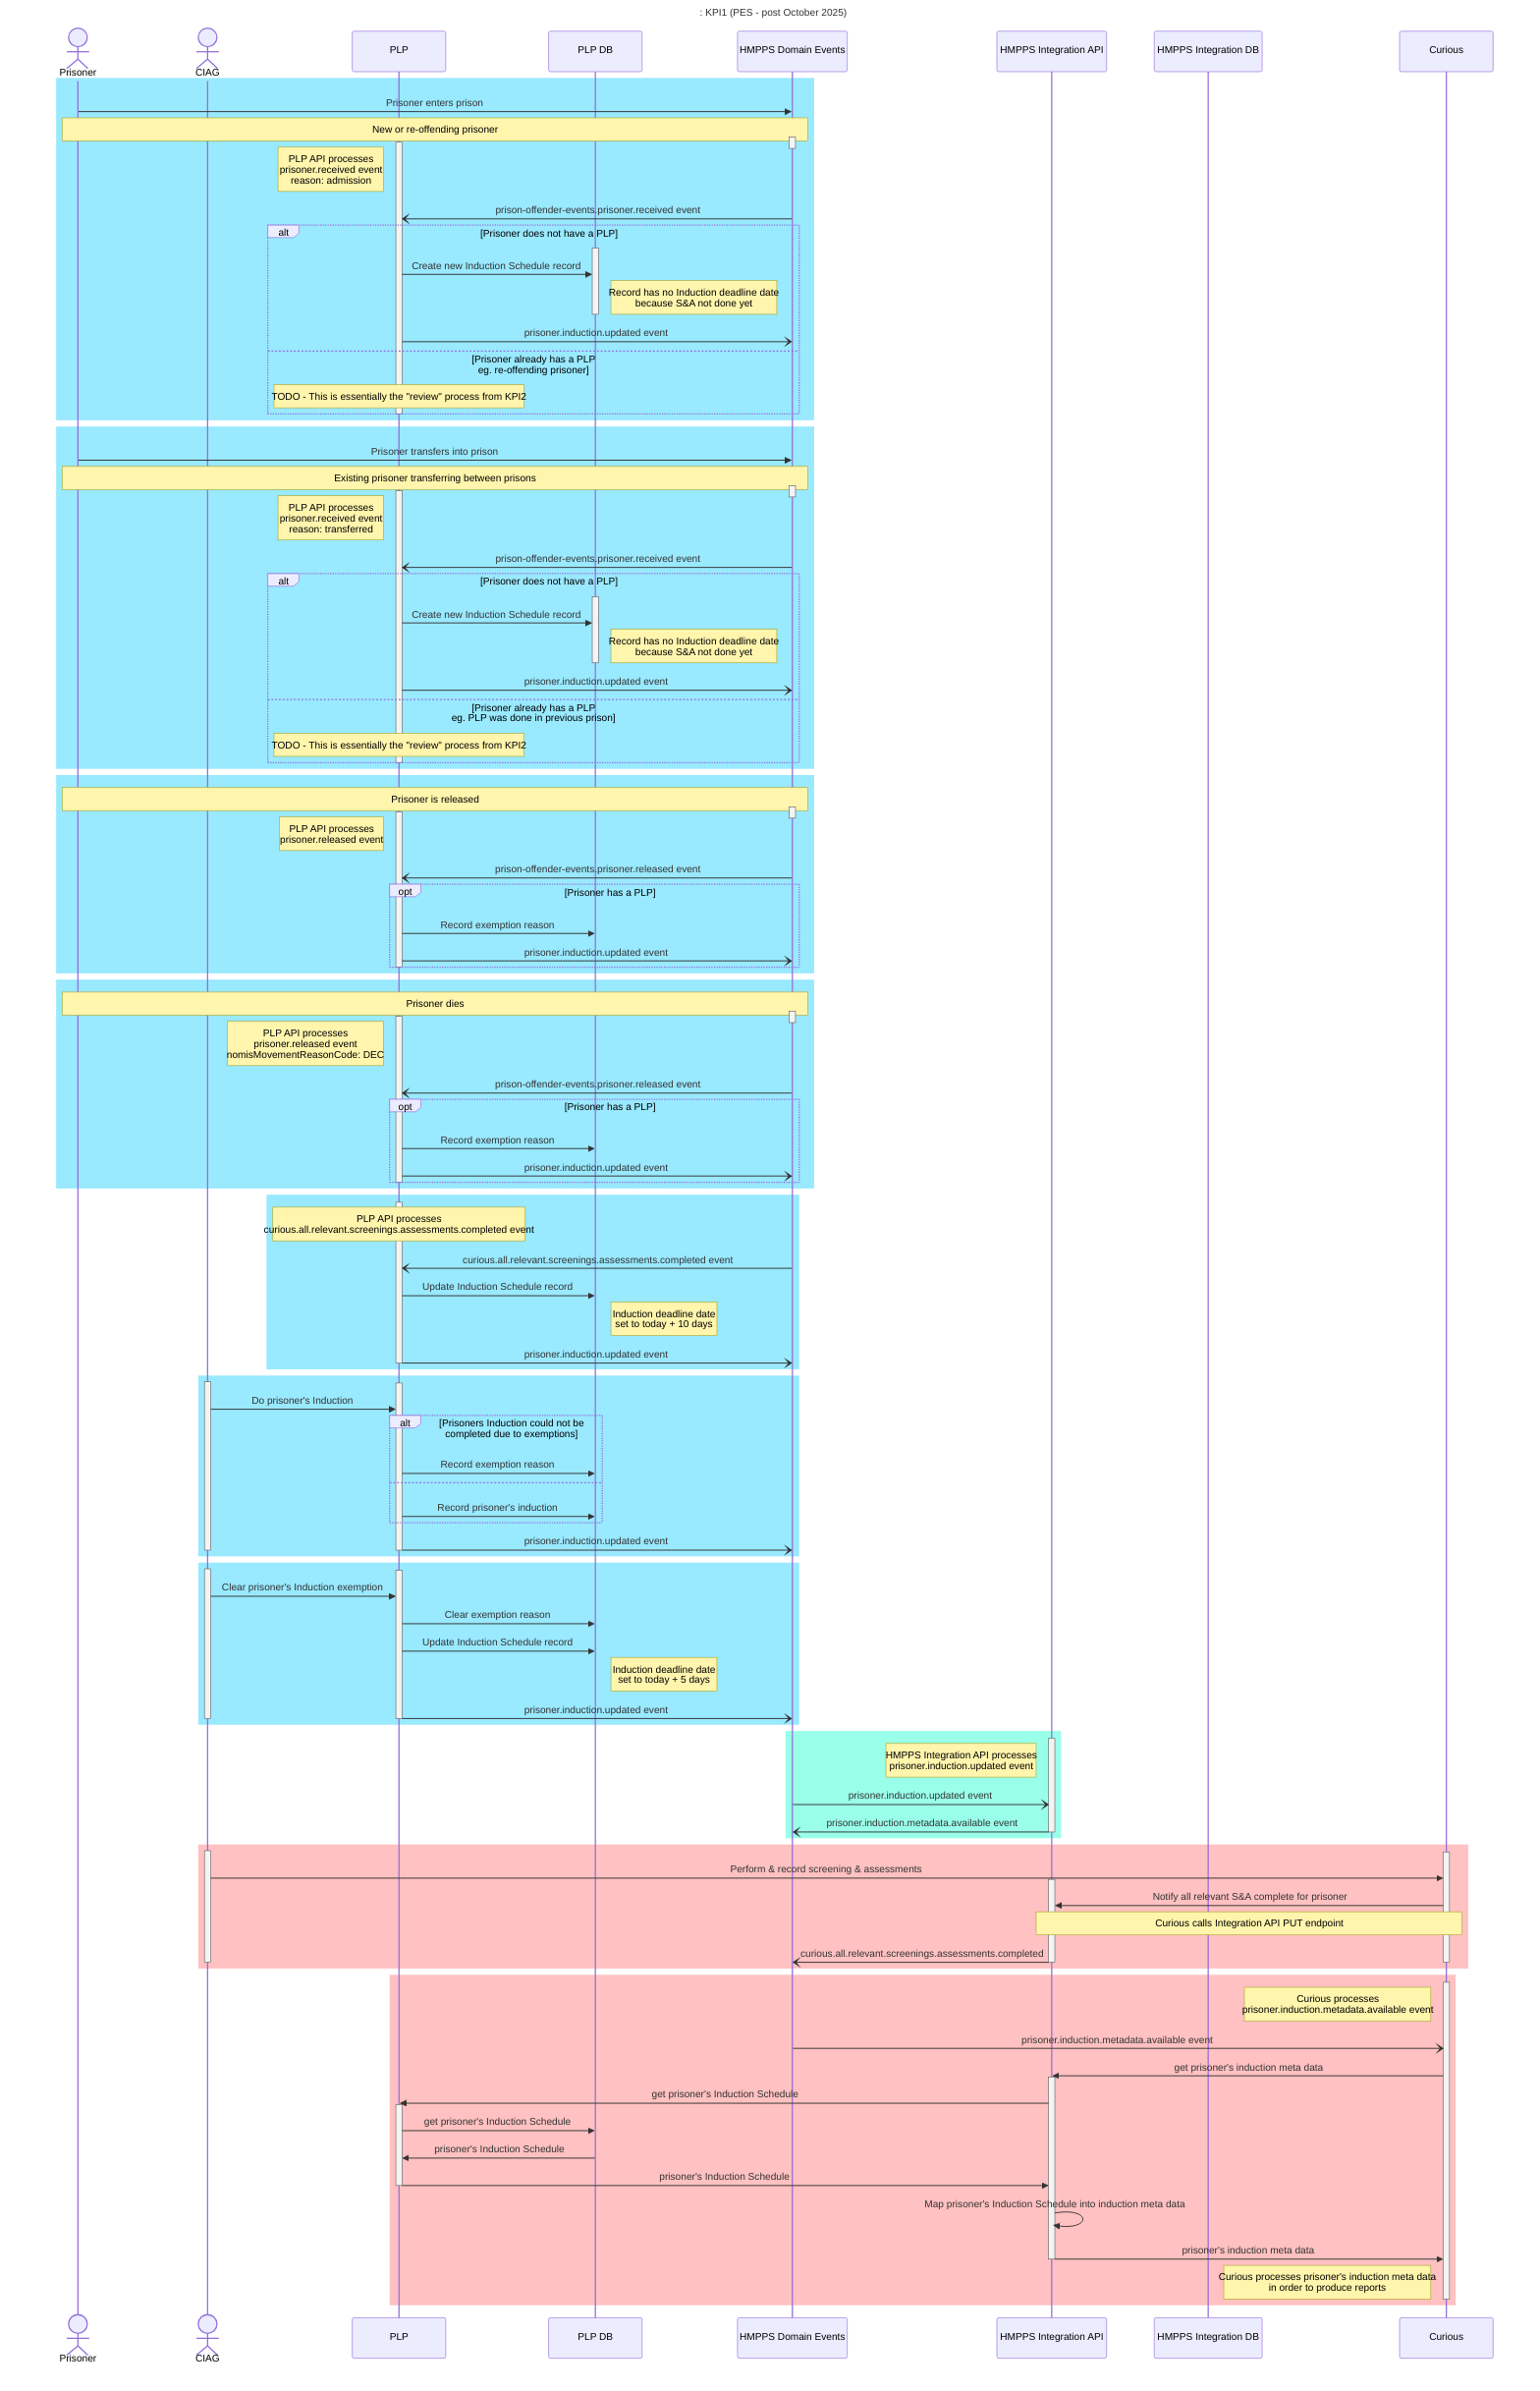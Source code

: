 sequenceDiagram
  title : KPI1 (PES - post October 2025)

  actor Prisoner as Prisoner
  actor CIAG as CIAG
  participant PLP as PLP
  participant PLPDB as PLP DB
  participant DomainEvents as HMPPS Domain Events
  participant Integration as HMPPS Integration API
  participant IntegrationDB as HMPPS Integration DB
  participant Curious as Curious

  rect rgba(0, 200, 255, 0.4)
    Prisoner ->> DomainEvents: Prisoner enters prison
    note over Prisoner, DomainEvents: New or re-offending prisoner
    activate DomainEvents
    deactivate DomainEvents

    activate PLP
      note left of PLP: PLP API processes<br/>prisoner.received event<br/>reason: admission
      DomainEvents -) PLP: prison-offender-events.prisoner.received event
      alt Prisoner does not have a PLP
        activate PLPDB
          PLP ->> PLPDB: Create new Induction Schedule record
          note right of PLPDB: Record has no Induction deadline date<br/>because S&A not done yet
        deactivate PLPDB
        PLP -) DomainEvents: prisoner.induction.updated event
      else Prisoner already has a PLP<br/>eg. re-offending prisoner
        note over PLP: TODO - This is essentially the "review" process from KPI2
      end
    deactivate PLP
  end

  rect rgba(0, 200, 255, 0.4)
    Prisoner ->> DomainEvents: Prisoner transfers into prison
    note over Prisoner, DomainEvents: Existing prisoner transferring between prisons
    activate DomainEvents
    deactivate DomainEvents

    activate PLP
      note left of PLP: PLP API processes<br/>prisoner.received event<br/>reason: transferred
      DomainEvents -) PLP: prison-offender-events.prisoner.received event
      alt Prisoner does not have a PLP
        activate PLPDB
          PLP ->> PLPDB: Create new Induction Schedule record
          note right of PLPDB: Record has no Induction deadline date<br/>because S&A not done yet
        deactivate PLPDB
        PLP -) DomainEvents: prisoner.induction.updated event
      else Prisoner already has a PLP<br/>eg. PLP was done in previous prison
        note over PLP: TODO - This is essentially the "review" process from KPI2
      end
    deactivate PLP
  end

  rect rgba(0, 200, 255, 0.4)
    note over Prisoner, DomainEvents: Prisoner is released
    activate DomainEvents
    deactivate DomainEvents

    activate PLP
      note left of PLP: PLP API processes<br/>prisoner.released event
      DomainEvents -) PLP: prison-offender-events.prisoner.released event
      opt Prisoner has a PLP
        PLP ->> PLPDB: Record exemption reason
        PLP -) DomainEvents: prisoner.induction.updated event
      end
    deactivate PLP
  end

  rect rgba(0, 200, 255, 0.4)
    note over Prisoner, DomainEvents: Prisoner dies
    activate DomainEvents
    deactivate DomainEvents

    activate PLP
      note left of PLP: PLP API processes<br/>prisoner.released event<br/>nomisMovementReasonCode: DEC
      DomainEvents -) PLP: prison-offender-events.prisoner.released event
      opt Prisoner has a PLP
        PLP ->> PLPDB: Record exemption reason
        PLP -) DomainEvents: prisoner.induction.updated event
      end
    deactivate PLP
  end

  rect rgba(0, 200, 255, 0.4)
    activate PLP
      note over PLP: PLP API processes<br/>curious.all.relevant.screenings.assessments.completed event
      DomainEvents -) PLP: curious.all.relevant.screenings.assessments.completed event
      PLP ->> PLPDB: Update Induction Schedule record
      note right of PLPDB: Induction deadline date<br/>set to today + 10 days
      PLP -) DomainEvents: prisoner.induction.updated event
    deactivate PLP
  end

  rect rgba(0, 200, 255, 0.4)
    activate CIAG
      activate PLP
        CIAG ->> PLP: Do prisoner's Induction
        alt Prisoners Induction could not be completed due to exemptions
          PLP ->> PLPDB: Record exemption reason
        else
          PLP ->> PLPDB: Record prisoner's induction
        end
        PLP -) DomainEvents: prisoner.induction.updated event
      deactivate PLP
    deactivate CIAG
  end

  rect rgba(0, 200, 255, 0.4)
    activate CIAG
      activate PLP
        CIAG ->> PLP: Clear prisoner's Induction exemption
        PLP ->> PLPDB: Clear exemption reason
        PLP ->> PLPDB: Update Induction Schedule record
        note right of PLPDB: Induction deadline date<br/>set to today + 5 days
        PLP -) DomainEvents: prisoner.induction.updated event
      deactivate PLP
    deactivate CIAG
  end

  rect rgba(0, 255, 200, 0.4)
    activate Integration
      note left of Integration: HMPPS Integration API processes<br/>prisoner.induction.updated event
      DomainEvents -) Integration: prisoner.induction.updated event
      Integration -) DomainEvents: prisoner.induction.metadata.available event
    deactivate Integration
  end

  rect rgba(255, 100, 100, 0.4)
    activate CIAG
      activate Curious
        CIAG ->> Curious: Perform & record screening & assessments
        activate Integration
          Curious ->> Integration: Notify all relevant S&A complete for prisoner
          note over Integration, Curious: Curious calls Integration API PUT endpoint
          Integration -) DomainEvents: curious.all.relevant.screenings.assessments.completed
        deactivate Integration
      deactivate Curious
    deactivate CIAG
  end

  rect rgba(255, 100, 100, 0.4)
    activate Curious
      note left of Curious: Curious processes<br/>prisoner.induction.metadata.available event
      DomainEvents -) Curious: prisoner.induction.metadata.available event
      Curious ->> Integration: get prisoner's induction meta data
      activate Integration
        Integration ->> PLP: get prisoner's Induction Schedule
        activate PLP
          PLP ->> PLPDB: get prisoner's Induction Schedule
          PLPDB ->> PLP: prisoner's Induction Schedule
          PLP ->> Integration: prisoner's Induction Schedule
        deactivate PLP
        Integration ->> Integration: Map prisoner's Induction Schedule into induction meta data
        Integration ->> Curious: prisoner's induction meta data
      deactivate Integration
      note left of Curious: Curious processes prisoner's induction meta data<br/>in order to produce reports
    deactivate Curious
  end